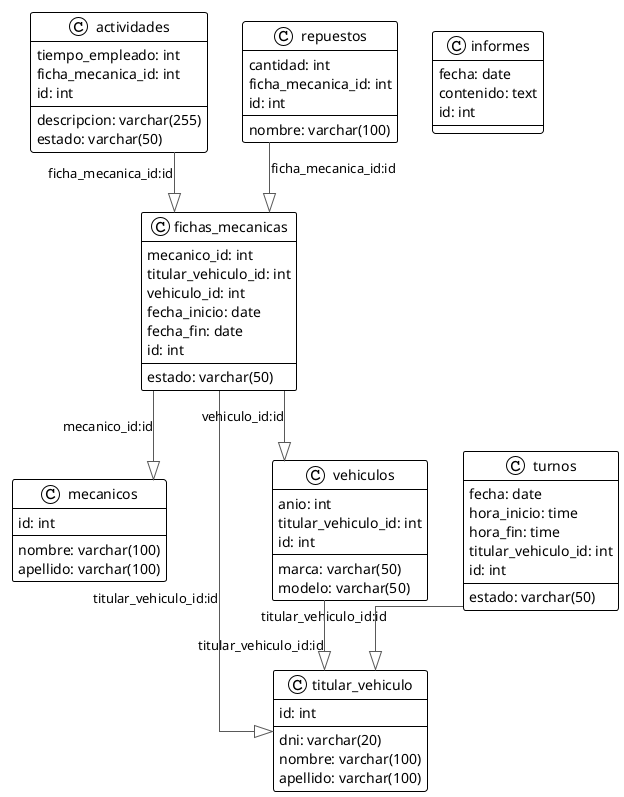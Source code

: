 @startuml

!theme plain
top to bottom direction
skinparam linetype ortho

class actividades {
   descripcion: varchar(255)
   tiempo_empleado: int
   estado: varchar(50)
   ficha_mecanica_id: int
   id: int
}
class fichas_mecanicas {
   mecanico_id: int
   titular_vehiculo_id: int
   vehiculo_id: int
   fecha_inicio: date
   fecha_fin: date
   estado: varchar(50)
   id: int
}
class informes {
   fecha: date
   contenido: text
   id: int
}
class mecanicos {
   nombre: varchar(100)
   apellido: varchar(100)
   id: int
}
class repuestos {
   nombre: varchar(100)
   cantidad: int
   ficha_mecanica_id: int
   id: int
}
class titular_vehiculo {
   dni: varchar(20)
   nombre: varchar(100)
   apellido: varchar(100)
   id: int
}
class turnos {
   fecha: date
   hora_inicio: time
   hora_fin: time
   estado: varchar(50)
   titular_vehiculo_id: int
   id: int
}
class vehiculos {
   marca: varchar(50)
   modelo: varchar(50)
   anio: int
   titular_vehiculo_id: int
   id: int
}

actividades       -[#595959,plain]-^  fichas_mecanicas : "ficha_mecanica_id:id"
fichas_mecanicas  -[#595959,plain]-^  mecanicos        : "mecanico_id:id"
fichas_mecanicas  -[#595959,plain]-^  titular_vehiculo : "titular_vehiculo_id:id"
fichas_mecanicas  -[#595959,plain]-^  vehiculos        : "vehiculo_id:id"
repuestos         -[#595959,plain]-^  fichas_mecanicas : "ficha_mecanica_id:id"
turnos            -[#595959,plain]-^  titular_vehiculo : "titular_vehiculo_id:id"
vehiculos         -[#595959,plain]-^  titular_vehiculo : "titular_vehiculo_id:id"
@enduml
